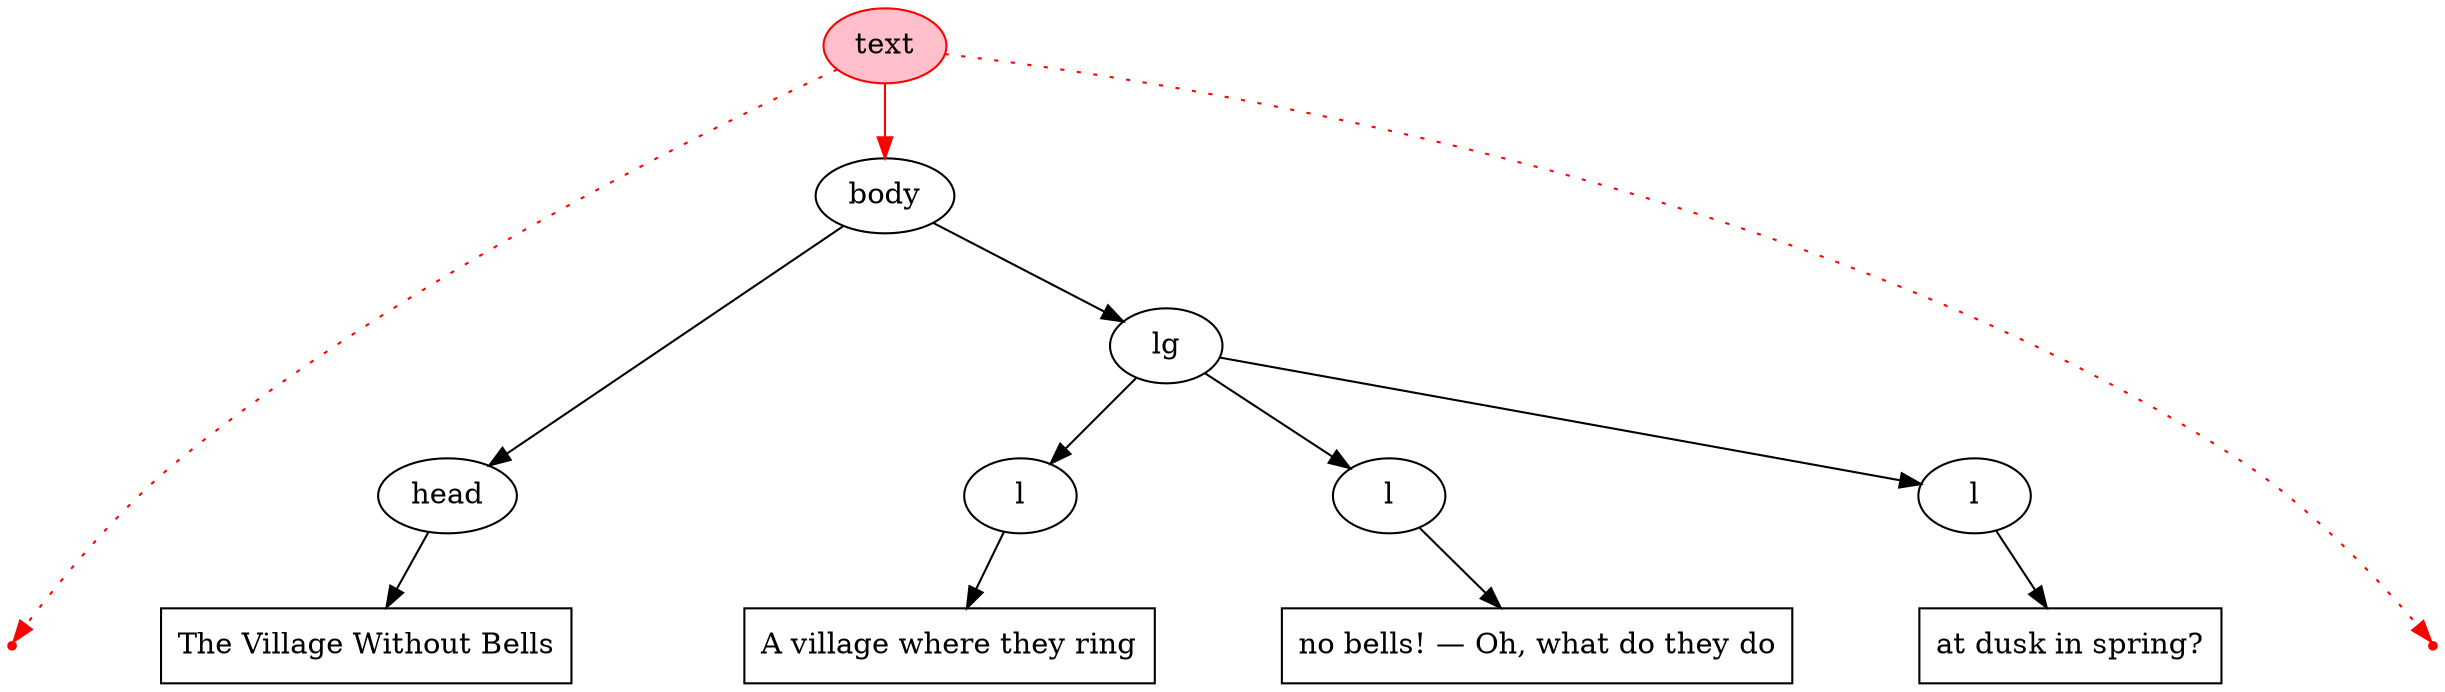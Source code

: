 digraph { 
  node [ordering=out]; 
  subgraph { 
    rank=same; 
start_text_10 [label="text\nstart", shape=point, color=red];
end_text_10 [label="text\nend", shape=point, color=red];
start_body_10 [label="body\nstart", shape=point, color=transparent];
end_body_10 [label="body\nend", shape=point, color=transparent];
start_head_10 [label="head\nstart", shape=point, color=transparent];
end_head_10 [label="head\nend", shape=point, color=transparent];
pcd7 [shape=box, label="The Village Without Bells"];
start_lg_11 [label="lg\nstart", shape=point, color=transparent];
end_lg_11 [label="lg\nend", shape=point, color=transparent];
start_l_11 [label="l\nstart", shape=point, color=transparent];
end_l_11 [label="l\nend", shape=point, color=transparent];
pcd8 [shape=box, label="A village where they ring"];
start_l_12 [label="l\nstart", shape=point, color=transparent];
end_l_12 [label="l\nend", shape=point, color=transparent];
pcd9 [shape=box, label="no bells! — Oh, what do they do"];
start_l_13 [label="l\nstart", shape=point, color=transparent];
end_l_13 [label="l\nend", shape=point, color=transparent];
pcd10 [shape=box, label="at dusk in spring?"];
  } 

text_10 [label=text, color=red, shape=oval, style=filled, fillcolor=pink]; 
body_10 [label=body, color=black, shape=oval]; 
head_10 [label=head, color=black, shape=oval]; 
lg_11 [label=lg, color=black, shape=oval]; 
l_11 [label=l, color=black, shape=oval]; 
l_12 [label=l, color=black, shape=oval]; 
l_13 [label=l, color=black, shape=oval]; 

text_10 -> start_text_10 [color=red, style=dotted];
text_10 -> body_10 [color=red];
text_10 -> end_text_10 [color=red, style=dotted];
body_10 -> start_body_10 [style=invis, arrowhead=none];
body_10 -> head_10 [color=black];
body_10 -> lg_11 [color=black];
body_10 -> end_body_10 [style=invis, arrowhead=none];
head_10 -> start_head_10 [style=invis, arrowhead=none];
head_10 -> pcd7 [color=black];
head_10 -> end_head_10 [style=invis, arrowhead=none];
lg_11 -> start_lg_11 [style=invis, arrowhead=none];
lg_11 -> l_11 [color=black];
lg_11 -> l_12 [color=black];
lg_11 -> l_13 [color=black];
lg_11 -> end_lg_11 [style=invis, arrowhead=none];
l_11 -> start_l_11 [style=invis, arrowhead=none];
l_11 -> pcd8 [color=black];
l_11 -> end_l_11 [style=invis, arrowhead=none];
l_12 -> start_l_12 [style=invis, arrowhead=none];
l_12 -> pcd9 [color=black];
l_12 -> end_l_12 [style=invis, arrowhead=none];
l_13 -> start_l_13 [style=invis, arrowhead=none];
l_13 -> pcd10 [color=black];
l_13 -> end_l_13 [style=invis, arrowhead=none];
}
